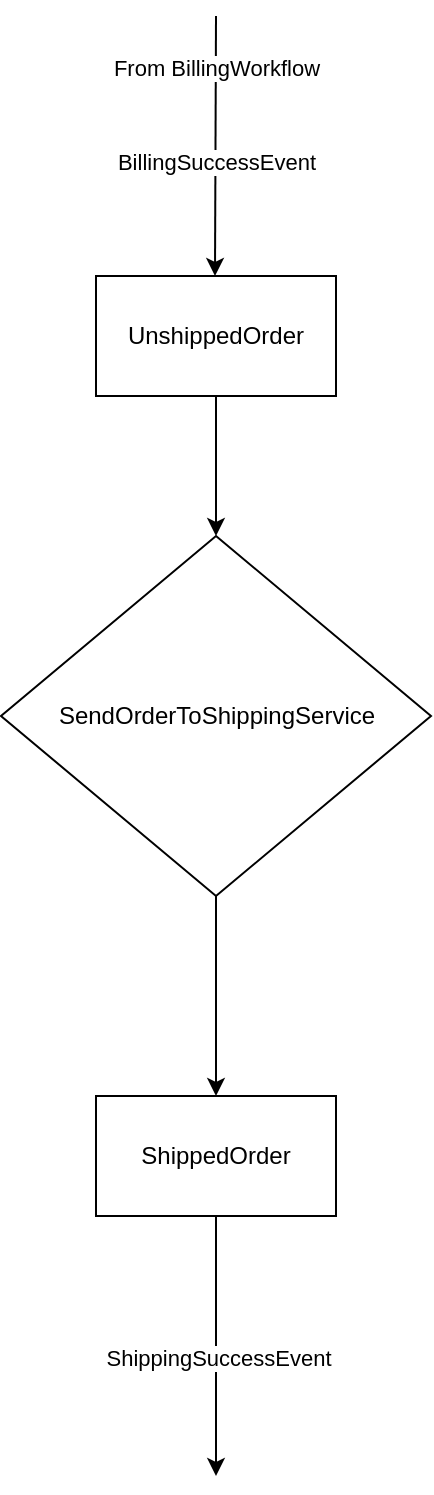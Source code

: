 <mxfile version="22.0.2" type="device">
  <diagram id="C5RBs43oDa-KdzZeNtuy" name="Page-1">
    <mxGraphModel dx="1050" dy="629" grid="1" gridSize="10" guides="1" tooltips="1" connect="1" arrows="1" fold="1" page="1" pageScale="1" pageWidth="827" pageHeight="1169" math="0" shadow="0">
      <root>
        <mxCell id="WIyWlLk6GJQsqaUBKTNV-0" />
        <mxCell id="WIyWlLk6GJQsqaUBKTNV-1" parent="WIyWlLk6GJQsqaUBKTNV-0" />
        <mxCell id="wLV7upfCPvRyVK8gQ-zI-5" value="" style="edgeStyle=orthogonalEdgeStyle;rounded=0;orthogonalLoop=1;jettySize=auto;html=1;" edge="1" parent="WIyWlLk6GJQsqaUBKTNV-1" source="wLV7upfCPvRyVK8gQ-zI-0" target="wLV7upfCPvRyVK8gQ-zI-4">
          <mxGeometry relative="1" as="geometry" />
        </mxCell>
        <mxCell id="wLV7upfCPvRyVK8gQ-zI-0" value="UnshippedOrder" style="rounded=0;whiteSpace=wrap;html=1;" vertex="1" parent="WIyWlLk6GJQsqaUBKTNV-1">
          <mxGeometry x="370" y="160" width="120" height="60" as="geometry" />
        </mxCell>
        <mxCell id="wLV7upfCPvRyVK8gQ-zI-1" value="" style="endArrow=classic;html=1;rounded=0;" edge="1" parent="WIyWlLk6GJQsqaUBKTNV-1">
          <mxGeometry width="50" height="50" relative="1" as="geometry">
            <mxPoint x="430" y="30" as="sourcePoint" />
            <mxPoint x="429.5" y="160" as="targetPoint" />
          </mxGeometry>
        </mxCell>
        <mxCell id="wLV7upfCPvRyVK8gQ-zI-2" value="From BillingWorkflow" style="edgeLabel;html=1;align=center;verticalAlign=middle;resizable=0;points=[];" vertex="1" connectable="0" parent="wLV7upfCPvRyVK8gQ-zI-1">
          <mxGeometry x="-0.597" relative="1" as="geometry">
            <mxPoint as="offset" />
          </mxGeometry>
        </mxCell>
        <mxCell id="wLV7upfCPvRyVK8gQ-zI-3" value="BillingSuccessEvent" style="edgeLabel;html=1;align=center;verticalAlign=middle;resizable=0;points=[];" vertex="1" connectable="0" parent="wLV7upfCPvRyVK8gQ-zI-1">
          <mxGeometry x="0.126" relative="1" as="geometry">
            <mxPoint as="offset" />
          </mxGeometry>
        </mxCell>
        <mxCell id="wLV7upfCPvRyVK8gQ-zI-7" value="" style="edgeStyle=orthogonalEdgeStyle;rounded=0;orthogonalLoop=1;jettySize=auto;html=1;" edge="1" parent="WIyWlLk6GJQsqaUBKTNV-1" source="wLV7upfCPvRyVK8gQ-zI-4" target="wLV7upfCPvRyVK8gQ-zI-6">
          <mxGeometry relative="1" as="geometry" />
        </mxCell>
        <mxCell id="wLV7upfCPvRyVK8gQ-zI-4" value="SendOrderToShippingService" style="rhombus;whiteSpace=wrap;html=1;" vertex="1" parent="WIyWlLk6GJQsqaUBKTNV-1">
          <mxGeometry x="322.5" y="290" width="215" height="180" as="geometry" />
        </mxCell>
        <mxCell id="wLV7upfCPvRyVK8gQ-zI-8" style="edgeStyle=orthogonalEdgeStyle;rounded=0;orthogonalLoop=1;jettySize=auto;html=1;" edge="1" parent="WIyWlLk6GJQsqaUBKTNV-1" source="wLV7upfCPvRyVK8gQ-zI-6">
          <mxGeometry relative="1" as="geometry">
            <mxPoint x="430" y="760" as="targetPoint" />
          </mxGeometry>
        </mxCell>
        <mxCell id="wLV7upfCPvRyVK8gQ-zI-9" value="ShippingSuccessEvent" style="edgeLabel;html=1;align=center;verticalAlign=middle;resizable=0;points=[];" vertex="1" connectable="0" parent="wLV7upfCPvRyVK8gQ-zI-8">
          <mxGeometry x="0.099" relative="1" as="geometry">
            <mxPoint as="offset" />
          </mxGeometry>
        </mxCell>
        <mxCell id="wLV7upfCPvRyVK8gQ-zI-6" value="ShippedOrder" style="rounded=0;whiteSpace=wrap;html=1;" vertex="1" parent="WIyWlLk6GJQsqaUBKTNV-1">
          <mxGeometry x="370" y="570" width="120" height="60" as="geometry" />
        </mxCell>
      </root>
    </mxGraphModel>
  </diagram>
</mxfile>
